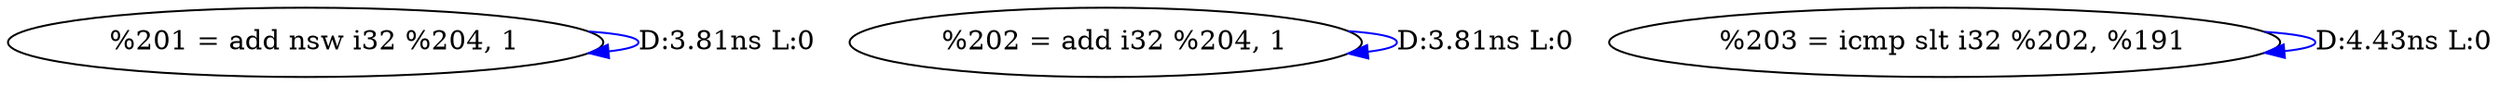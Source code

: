 digraph {
Node0x4129f80[label="  %201 = add nsw i32 %204, 1"];
Node0x4129f80 -> Node0x4129f80[label="D:3.81ns L:0",color=blue];
Node0x412a0c0[label="  %202 = add i32 %204, 1"];
Node0x412a0c0 -> Node0x412a0c0[label="D:3.81ns L:0",color=blue];
Node0x412a200[label="  %203 = icmp slt i32 %202, %191"];
Node0x412a200 -> Node0x412a200[label="D:4.43ns L:0",color=blue];
}
